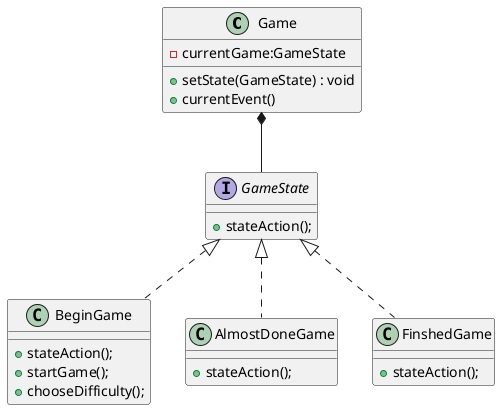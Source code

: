 @startuml StatePattern

class Game {
    - currentGame:GameState
    + setState(GameState) : void
    + currentEvent()
}

interface GameState { 
    +stateAction();
    
}

class BeginGame implements GameState{ 
    +stateAction();
    +startGame();
    +chooseDifficulty();
   
}

class AlmostDoneGame implements GameState{
    +stateAction();
   
}

class FinshedGame implements GameState{   
    +stateAction();
}

Game *-- GameState
@enduml